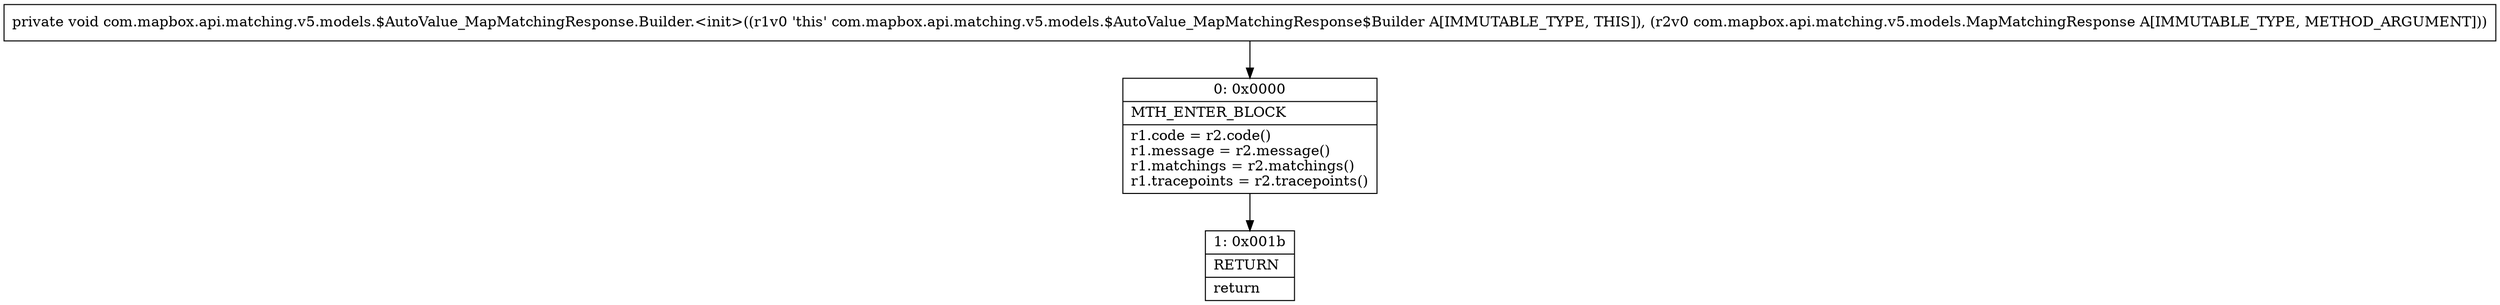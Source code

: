 digraph "CFG forcom.mapbox.api.matching.v5.models.$AutoValue_MapMatchingResponse.Builder.\<init\>(Lcom\/mapbox\/api\/matching\/v5\/models\/MapMatchingResponse;)V" {
Node_0 [shape=record,label="{0\:\ 0x0000|MTH_ENTER_BLOCK\l|r1.code = r2.code()\lr1.message = r2.message()\lr1.matchings = r2.matchings()\lr1.tracepoints = r2.tracepoints()\l}"];
Node_1 [shape=record,label="{1\:\ 0x001b|RETURN\l|return\l}"];
MethodNode[shape=record,label="{private void com.mapbox.api.matching.v5.models.$AutoValue_MapMatchingResponse.Builder.\<init\>((r1v0 'this' com.mapbox.api.matching.v5.models.$AutoValue_MapMatchingResponse$Builder A[IMMUTABLE_TYPE, THIS]), (r2v0 com.mapbox.api.matching.v5.models.MapMatchingResponse A[IMMUTABLE_TYPE, METHOD_ARGUMENT])) }"];
MethodNode -> Node_0;
Node_0 -> Node_1;
}

